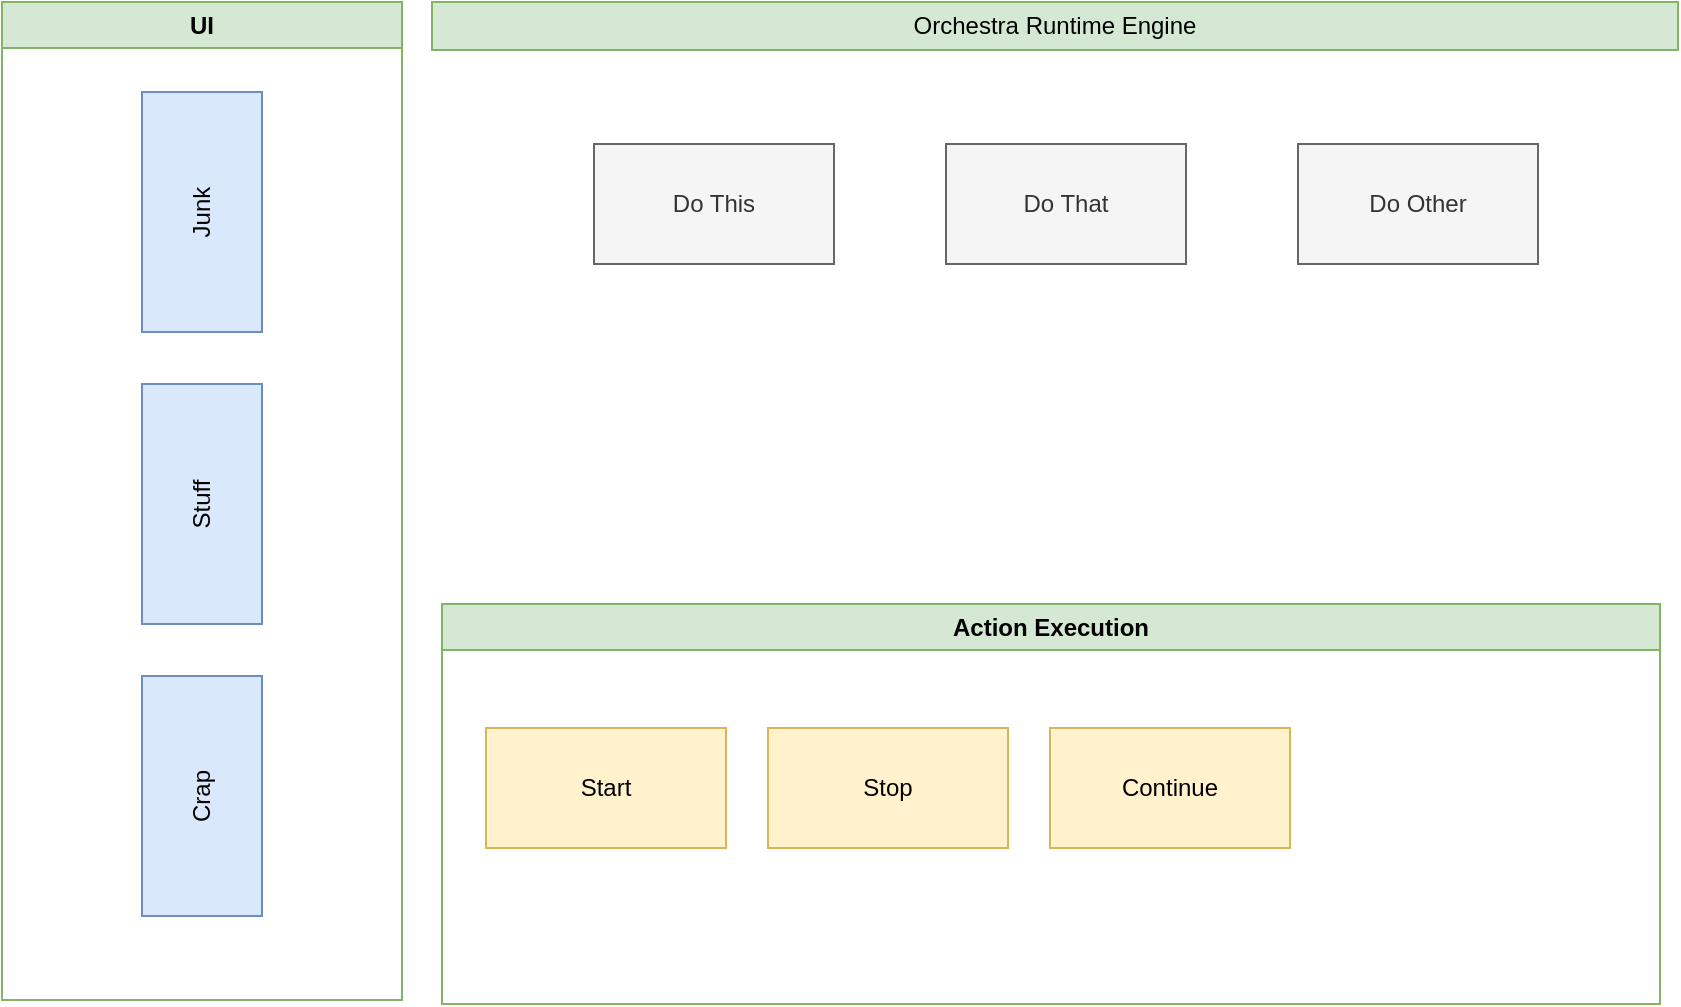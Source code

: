 <mxfile version="20.6.2" type="github">
  <diagram id="8nm5g7JMp4kTllmlS38S" name="Page-1">
    <mxGraphModel dx="1234" dy="793" grid="1" gridSize="1" guides="1" tooltips="1" connect="1" arrows="1" fold="1" page="1" pageScale="1" pageWidth="1700" pageHeight="1100" math="0" shadow="0">
      <root>
        <mxCell id="0" />
        <mxCell id="1" parent="0" />
        <mxCell id="X1pH-D3nm08_cNBffR_C-1" value="UI" style="swimlane;whiteSpace=wrap;html=1;fillColor=#d5e8d4;strokeColor=#82b366;" vertex="1" parent="1">
          <mxGeometry x="94" y="62" width="200" height="499" as="geometry" />
        </mxCell>
        <mxCell id="X1pH-D3nm08_cNBffR_C-4" value="Crap" style="rounded=0;whiteSpace=wrap;html=1;fillColor=#dae8fc;strokeColor=#6c8ebf;rotation=-90;" vertex="1" parent="X1pH-D3nm08_cNBffR_C-1">
          <mxGeometry x="40" y="367" width="120" height="60" as="geometry" />
        </mxCell>
        <mxCell id="X1pH-D3nm08_cNBffR_C-5" value="Stuff" style="rounded=0;whiteSpace=wrap;html=1;fillColor=#dae8fc;strokeColor=#6c8ebf;rotation=-90;" vertex="1" parent="X1pH-D3nm08_cNBffR_C-1">
          <mxGeometry x="40" y="221" width="120" height="60" as="geometry" />
        </mxCell>
        <mxCell id="X1pH-D3nm08_cNBffR_C-6" value="Junk" style="rounded=0;whiteSpace=wrap;html=1;fillColor=#dae8fc;strokeColor=#6c8ebf;rotation=-90;" vertex="1" parent="X1pH-D3nm08_cNBffR_C-1">
          <mxGeometry x="40" y="75" width="120" height="60" as="geometry" />
        </mxCell>
        <mxCell id="X1pH-D3nm08_cNBffR_C-2" value="Action Execution" style="swimlane;whiteSpace=wrap;html=1;fillColor=#d5e8d4;strokeColor=#82b366;" vertex="1" parent="1">
          <mxGeometry x="314" y="363" width="609" height="200" as="geometry" />
        </mxCell>
        <mxCell id="X1pH-D3nm08_cNBffR_C-7" value="Start" style="rounded=0;whiteSpace=wrap;html=1;fillColor=#fff2cc;strokeColor=#d6b656;" vertex="1" parent="X1pH-D3nm08_cNBffR_C-2">
          <mxGeometry x="22" y="62" width="120" height="60" as="geometry" />
        </mxCell>
        <mxCell id="X1pH-D3nm08_cNBffR_C-8" value="Stop" style="rounded=0;whiteSpace=wrap;html=1;fillColor=#fff2cc;strokeColor=#d6b656;" vertex="1" parent="X1pH-D3nm08_cNBffR_C-2">
          <mxGeometry x="163" y="62" width="120" height="60" as="geometry" />
        </mxCell>
        <mxCell id="X1pH-D3nm08_cNBffR_C-9" value="Continue" style="rounded=0;whiteSpace=wrap;html=1;fillColor=#fff2cc;strokeColor=#d6b656;" vertex="1" parent="X1pH-D3nm08_cNBffR_C-2">
          <mxGeometry x="304" y="62" width="120" height="60" as="geometry" />
        </mxCell>
        <mxCell id="X1pH-D3nm08_cNBffR_C-3" value="Orchestra Runtime Engine" style="rounded=0;whiteSpace=wrap;html=1;fillColor=#d5e8d4;strokeColor=#82b366;" vertex="1" parent="1">
          <mxGeometry x="309" y="62" width="623" height="24" as="geometry" />
        </mxCell>
        <mxCell id="X1pH-D3nm08_cNBffR_C-10" value="Do This" style="rounded=0;whiteSpace=wrap;html=1;fillColor=#f5f5f5;fontColor=#333333;strokeColor=#666666;" vertex="1" parent="1">
          <mxGeometry x="390" y="133" width="120" height="60" as="geometry" />
        </mxCell>
        <mxCell id="X1pH-D3nm08_cNBffR_C-11" value="Do That" style="rounded=0;whiteSpace=wrap;html=1;fillColor=#f5f5f5;fontColor=#333333;strokeColor=#666666;" vertex="1" parent="1">
          <mxGeometry x="566" y="133" width="120" height="60" as="geometry" />
        </mxCell>
        <mxCell id="X1pH-D3nm08_cNBffR_C-12" value="Do Other" style="rounded=0;whiteSpace=wrap;html=1;fillColor=#f5f5f5;fontColor=#333333;strokeColor=#666666;" vertex="1" parent="1">
          <mxGeometry x="742" y="133" width="120" height="60" as="geometry" />
        </mxCell>
      </root>
    </mxGraphModel>
  </diagram>
</mxfile>
